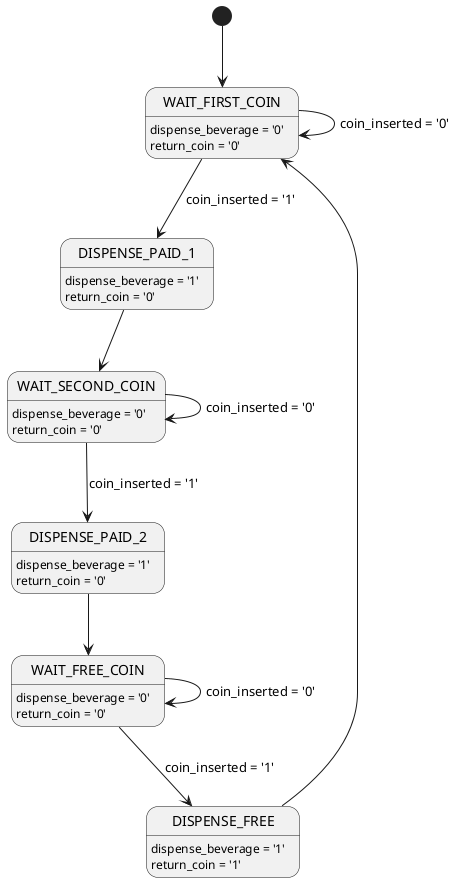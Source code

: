 @startuml

[*] --> WAIT_FIRST_COIN

WAIT_FIRST_COIN:  dispense_beverage = '0'\nreturn_coin = '0'
DISPENSE_PAID_1:  dispense_beverage = '1'\nreturn_coin = '0'
WAIT_SECOND_COIN: dispense_beverage = '0'\nreturn_coin = '0'
DISPENSE_PAID_2:  dispense_beverage = '1'\nreturn_coin = '0'
WAIT_FREE_COIN:   dispense_beverage = '0'\nreturn_coin = '0'
DISPENSE_FREE:    dispense_beverage = '1'\nreturn_coin = '1'

WAIT_FIRST_COIN --> DISPENSE_PAID_1 : coin_inserted = '1'
WAIT_FIRST_COIN --> WAIT_FIRST_COIN : coin_inserted = '0'

DISPENSE_PAID_1 --> WAIT_SECOND_COIN

WAIT_SECOND_COIN --> DISPENSE_PAID_2 : coin_inserted = '1'
WAIT_SECOND_COIN --> WAIT_SECOND_COIN : coin_inserted = '0'

DISPENSE_PAID_2 --> WAIT_FREE_COIN

WAIT_FREE_COIN --> DISPENSE_FREE : coin_inserted = '1'
WAIT_FREE_COIN --> WAIT_FREE_COIN : coin_inserted = '0'

DISPENSE_FREE --> WAIT_FIRST_COIN

@enduml